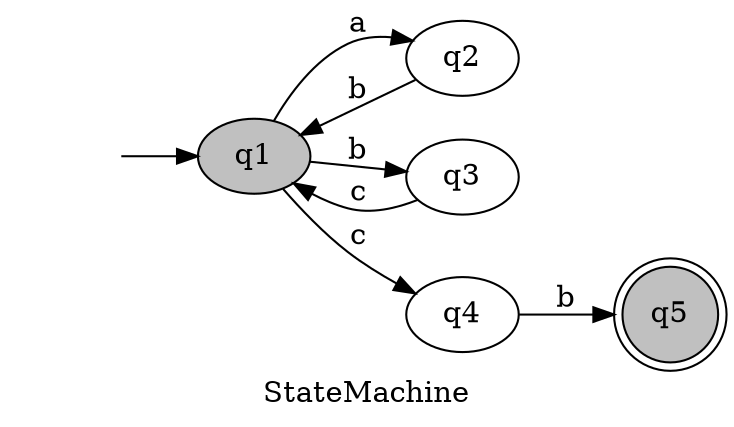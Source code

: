 digraph
{
    label = StateMachine
    rankdir = LR

    node [ fillcolor = white, style = filled ]

    "3aed1696-5043-46e0-b059-f9d0f4de6e27" [ label = "", style = invis ]
    q1 [ fillcolor = gray ]
    q5 [ fillcolor = gray, shape = doublecircle ]

    "3aed1696-5043-46e0-b059-f9d0f4de6e27" -> q1
    q1 -> q2 [ label = a ]
    q1 -> q3 [ label = b ]
    q1 -> q4 [ label = c ]
    q2 -> q1 [ label = b ]
    q3 -> q1 [ label = c ]
    q4 -> q5 [ label = b ]
}